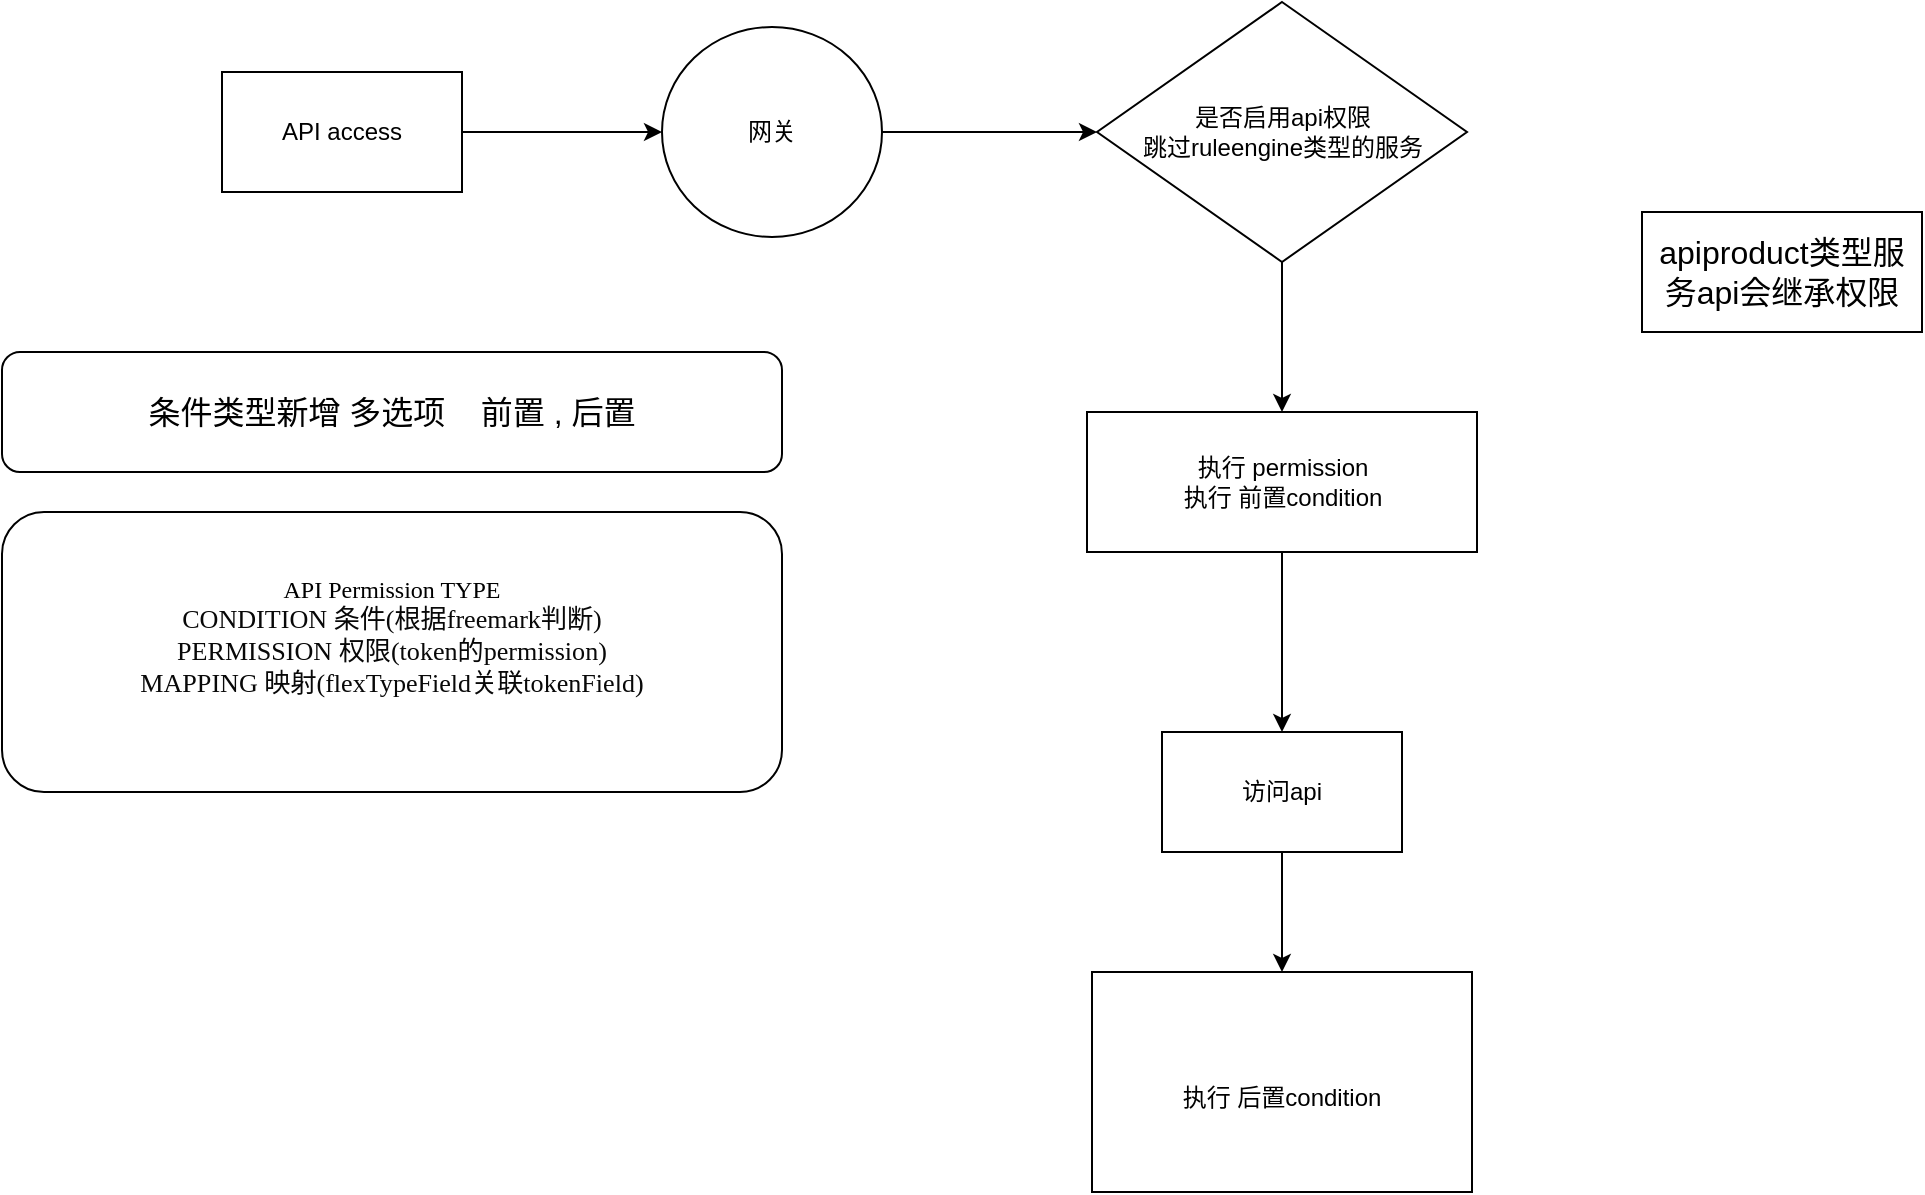 <mxfile version="21.1.5" type="github" pages="2">
  <diagram name="规则引擎" id="lMqXDjT0-Osc_c8zB9kQ">
    <mxGraphModel dx="1368" dy="854" grid="1" gridSize="10" guides="1" tooltips="1" connect="1" arrows="1" fold="1" page="1" pageScale="1" pageWidth="1920" pageHeight="1200" math="0" shadow="0">
      <root>
        <mxCell id="0" />
        <mxCell id="1" parent="0" />
        <mxCell id="nkRAWRB7QTpRWoVHKGXE-1" value="API access" style="rounded=0;whiteSpace=wrap;html=1;" parent="1" vertex="1">
          <mxGeometry x="170" y="65" width="120" height="60" as="geometry" />
        </mxCell>
        <mxCell id="nkRAWRB7QTpRWoVHKGXE-2" value="" style="endArrow=classic;html=1;rounded=0;exitX=1;exitY=0.5;exitDx=0;exitDy=0;entryX=0;entryY=0.5;entryDx=0;entryDy=0;" parent="1" source="nkRAWRB7QTpRWoVHKGXE-1" target="nkRAWRB7QTpRWoVHKGXE-4" edge="1">
          <mxGeometry width="50" height="50" relative="1" as="geometry">
            <mxPoint x="680" y="285" as="sourcePoint" />
            <mxPoint x="430" y="155" as="targetPoint" />
          </mxGeometry>
        </mxCell>
        <mxCell id="nkRAWRB7QTpRWoVHKGXE-9" value="" style="edgeStyle=orthogonalEdgeStyle;rounded=0;orthogonalLoop=1;jettySize=auto;html=1;" parent="1" source="nkRAWRB7QTpRWoVHKGXE-4" target="nkRAWRB7QTpRWoVHKGXE-8" edge="1">
          <mxGeometry relative="1" as="geometry" />
        </mxCell>
        <mxCell id="nkRAWRB7QTpRWoVHKGXE-4" value="网关" style="ellipse;whiteSpace=wrap;html=1;" parent="1" vertex="1">
          <mxGeometry x="390" y="42.5" width="110" height="105" as="geometry" />
        </mxCell>
        <mxCell id="nkRAWRB7QTpRWoVHKGXE-11" value="" style="edgeStyle=orthogonalEdgeStyle;rounded=0;orthogonalLoop=1;jettySize=auto;html=1;" parent="1" source="nkRAWRB7QTpRWoVHKGXE-8" target="nkRAWRB7QTpRWoVHKGXE-10" edge="1">
          <mxGeometry relative="1" as="geometry" />
        </mxCell>
        <mxCell id="nkRAWRB7QTpRWoVHKGXE-8" value="是否启用api权限&lt;br&gt;跳过ruleengine类型的服务" style="rhombus;whiteSpace=wrap;html=1;" parent="1" vertex="1">
          <mxGeometry x="607.5" y="30" width="185" height="130" as="geometry" />
        </mxCell>
        <mxCell id="Ies4CJbf-FAV-6-cfxqr-3" value="" style="edgeStyle=orthogonalEdgeStyle;rounded=0;orthogonalLoop=1;jettySize=auto;html=1;" parent="1" source="nkRAWRB7QTpRWoVHKGXE-10" target="Ies4CJbf-FAV-6-cfxqr-2" edge="1">
          <mxGeometry relative="1" as="geometry" />
        </mxCell>
        <mxCell id="nkRAWRB7QTpRWoVHKGXE-10" value="执行 permission&lt;br&gt;执行 前置condition&lt;br&gt;" style="whiteSpace=wrap;html=1;" parent="1" vertex="1">
          <mxGeometry x="602.5" y="235" width="195" height="70" as="geometry" />
        </mxCell>
        <mxCell id="Ies4CJbf-FAV-6-cfxqr-5" value="" style="edgeStyle=orthogonalEdgeStyle;rounded=0;orthogonalLoop=1;jettySize=auto;html=1;entryX=0.5;entryY=0;entryDx=0;entryDy=0;" parent="1" source="Ies4CJbf-FAV-6-cfxqr-2" target="Ies4CJbf-FAV-6-cfxqr-10" edge="1">
          <mxGeometry relative="1" as="geometry">
            <mxPoint x="700" y="525" as="targetPoint" />
          </mxGeometry>
        </mxCell>
        <mxCell id="Ies4CJbf-FAV-6-cfxqr-2" value="访问api" style="whiteSpace=wrap;html=1;" parent="1" vertex="1">
          <mxGeometry x="640" y="395" width="120" height="60" as="geometry" />
        </mxCell>
        <mxCell id="Ies4CJbf-FAV-6-cfxqr-6" value="API Permission TYPE&lt;br&gt;&lt;div style=&quot;background-color: rgb(255, 255, 255); color: rgb(8, 8, 8); font-size: 9.8pt;&quot;&gt;&lt;div&gt;CONDITION 条件(根据freemark判断)&lt;/div&gt;&lt;div&gt;&lt;div style=&quot;font-size: 9.8pt;&quot;&gt;&lt;div&gt;PERMISSION 权限(token的permission)&lt;/div&gt;&lt;div&gt;&lt;div style=&quot;font-size: 9.8pt;&quot;&gt;&lt;div&gt;MAPPING 映射(flexTypeField关联tokenField)&lt;/div&gt;&lt;div&gt;&lt;br&gt;&lt;/div&gt;&lt;/div&gt;&lt;/div&gt;&lt;/div&gt;&lt;/div&gt;&lt;/div&gt;" style="rounded=1;whiteSpace=wrap;html=1;fontFamily=Verdana;" parent="1" vertex="1">
          <mxGeometry x="60" y="285" width="390" height="140" as="geometry" />
        </mxCell>
        <mxCell id="Ies4CJbf-FAV-6-cfxqr-9" value="条件类型新增 多选项&amp;nbsp; &amp;nbsp; 前置 , 后置" style="rounded=1;whiteSpace=wrap;html=1;fontSize=16;" parent="1" vertex="1">
          <mxGeometry x="60" y="205" width="390" height="60" as="geometry" />
        </mxCell>
        <mxCell id="Ies4CJbf-FAV-6-cfxqr-10" value="&lt;br&gt;执行 后置condition&lt;br&gt;" style="whiteSpace=wrap;html=1;" parent="1" vertex="1">
          <mxGeometry x="605" y="515" width="190" height="110" as="geometry" />
        </mxCell>
        <mxCell id="Ies4CJbf-FAV-6-cfxqr-11" value="apiproduct类型服务api会继承权限&lt;br&gt;" style="rounded=0;whiteSpace=wrap;html=1;fontSize=16;" parent="1" vertex="1">
          <mxGeometry x="880" y="135" width="140" height="60" as="geometry" />
        </mxCell>
      </root>
    </mxGraphModel>
  </diagram>
  <diagram id="iqnnxUxoqkpFv0Z-_ecK" name="流程">
    <mxGraphModel dx="3995" dy="1841" grid="0" gridSize="10" guides="1" tooltips="1" connect="1" arrows="1" fold="1" page="1" pageScale="1" pageWidth="1169" pageHeight="827" math="0" shadow="0">
      <root>
        <mxCell id="0" />
        <mxCell id="1" parent="0" />
        <mxCell id="_8M5s9jNWxeY9qWyxaXj-8" value="&lt;div style=&quot;background-color: rgb(255, 255, 255); color: rgb(8, 8, 8); font-family: &amp;quot;Courier New&amp;quot;, monospace; font-size: 9.8pt;&quot;&gt;流程域&lt;br&gt;--&lt;br&gt;流程域编码&lt;span style=&quot;font-family:&#39;JetBrains Mono&#39;,monospace;&quot;&gt;/ID&lt;br&gt;&lt;/span&gt;流程域名称&lt;span style=&quot;font-family:&#39;JetBrains Mono&#39;,monospace;&quot;&gt;/Name&lt;br&gt;&lt;/span&gt;流程域所属类别&lt;span style=&quot;font-family:&#39;JetBrains Mono&#39;,monospace;&quot;&gt;/Category&lt;br&gt;&lt;/span&gt;流程域责任人&lt;span style=&quot;font-family:&#39;JetBrains Mono&#39;,monospace;&quot;&gt;/Owner&lt;br&gt;&lt;/span&gt;&lt;/div&gt;" style="whiteSpace=wrap;html=1;aspect=fixed;fontSize=16;" vertex="1" parent="1">
          <mxGeometry x="-2297" y="-798" width="185" height="185" as="geometry" />
        </mxCell>
        <mxCell id="_8M5s9jNWxeY9qWyxaXj-9" value="&lt;div style=&quot;background-color: rgb(255, 255, 255); color: rgb(8, 8, 8); font-family: &amp;quot;Courier New&amp;quot;, monospace; font-size: 9.8pt;&quot;&gt;流程组&lt;br&gt;--&lt;br&gt;流程组编码&lt;span style=&quot;font-family:&#39;JetBrains Mono&#39;,monospace;&quot;&gt;/ID&lt;br&gt;&lt;/span&gt;流程组名称&lt;span style=&quot;font-family:&#39;JetBrains Mono&#39;,monospace;&quot;&gt;/Name&lt;br&gt;&lt;/span&gt;流程组所属域&lt;span style=&quot;font-family:&#39;JetBrains Mono&#39;,monospace;&quot;&gt;/ProcessAreaId&lt;/span&gt;&lt;/div&gt;" style="rounded=0;whiteSpace=wrap;html=1;fontSize=16;" vertex="1" parent="1">
          <mxGeometry x="-2058" y="-802" width="230" height="159" as="geometry" />
        </mxCell>
        <mxCell id="_8M5s9jNWxeY9qWyxaXj-10" value="&lt;div style=&quot;background-color: rgb(255, 255, 255); color: rgb(8, 8, 8); font-family: &amp;quot;Courier New&amp;quot;, monospace; font-size: 9.8pt;&quot;&gt;流程&lt;br&gt;--&lt;br&gt;流程编码&lt;span style=&quot;font-family:&#39;JetBrains Mono&#39;,monospace;&quot;&gt;/ID&lt;br&gt;&lt;/span&gt;流程版本&lt;span style=&quot;font-family:&#39;JetBrains Mono&#39;,monospace;&quot;&gt;/VID&lt;br&gt;&lt;/span&gt;流程名称&lt;span style=&quot;font-family:&#39;JetBrains Mono&#39;,monospace;&quot;&gt;/Name&lt;br&gt;&lt;/span&gt;所属流程组&lt;span style=&quot;font-family:&#39;JetBrains Mono&#39;,monospace;&quot;&gt;/ProcessGroupID&lt;br&gt;&lt;/span&gt;流程责任人&lt;span style=&quot;font-family:&#39;JetBrains Mono&#39;,monospace;&quot;&gt;/Owner&lt;br&gt;&lt;/span&gt;流程所属部门&lt;span style=&quot;font-family:&#39;JetBrains Mono&#39;,monospace;&quot;&gt;/Department&lt;br&gt;&lt;/span&gt;流程生效日期&lt;span style=&quot;font-family:&#39;JetBrains Mono&#39;,monospace;&quot;&gt;/EffectiveFrom&lt;br&gt;&lt;/span&gt;流程目的&lt;span style=&quot;font-family:&#39;JetBrains Mono&#39;,monospace;&quot;&gt;/ProcessValue&lt;br&gt;&lt;/span&gt;适用范围&lt;span style=&quot;font-family:&#39;JetBrains Mono&#39;,monospace;&quot;&gt;/ProcessScope&lt;br&gt;&lt;/span&gt;流程场景&lt;span style=&quot;font-family:&#39;JetBrains Mono&#39;,monospace;&quot;&gt;/ProcessScenario&lt;br&gt;&lt;/span&gt;业务对象&lt;span style=&quot;font-family:&#39;JetBrains Mono&#39;,monospace;&quot;&gt;/BusinessObject&lt;br&gt;&lt;/span&gt;流程文件&lt;span style=&quot;font-family:&#39;JetBrains Mono&#39;,monospace;&quot;&gt;/ProcessFile&lt;br&gt;&lt;/span&gt;服务水平承诺&lt;span style=&quot;font-family:&#39;JetBrains Mono&#39;,monospace;&quot;&gt;/SLA&lt;/span&gt;&lt;/div&gt;" style="rounded=0;whiteSpace=wrap;html=1;fontSize=16;" vertex="1" parent="1">
          <mxGeometry x="-2297" y="-541" width="367" height="321" as="geometry" />
        </mxCell>
        <mxCell id="_8M5s9jNWxeY9qWyxaXj-11" value="&lt;div style=&quot;background-color: rgb(255, 255, 255); color: rgb(8, 8, 8); font-family: &amp;quot;Courier New&amp;quot;, monospace; font-size: 9.8pt;&quot;&gt;端到端流程模型&lt;br&gt;--&lt;br&gt;流程编码&lt;span style=&quot;font-family:&#39;JetBrains Mono&#39;,monospace;&quot;&gt;/ID&lt;br&gt;&lt;/span&gt;流程版本&lt;span style=&quot;font-family:&#39;JetBrains Mono&#39;,monospace;&quot;&gt;/VID&lt;br&gt;&lt;/span&gt;流程名称&lt;span style=&quot;font-family:&#39;JetBrains Mono&#39;,monospace;&quot;&gt;/Name&lt;br&gt;&lt;/span&gt;女级流程&lt;span style=&quot;font-family:&#39;JetBrains Mono&#39;,monospace;&quot;&gt;ID/ParentProcessID&lt;br&gt;&lt;/span&gt;流程责任人&lt;span style=&quot;font-family:&#39;JetBrains Mono&#39;,monospace;&quot;&gt;/Owner&lt;br&gt;&lt;/span&gt;流程所属横向组织&lt;span style=&quot;font-family:&#39;JetBrains Mono&#39;,monospace;&quot;&gt;/HorizontalOrganization&lt;br&gt;&lt;/span&gt;流程生效日期&lt;span style=&quot;font-family:&#39;JetBrains Mono&#39;,monospace;&quot;&gt;/EffectiveFrom&lt;br&gt;&lt;/span&gt;流程目的&lt;span style=&quot;font-family:&#39;JetBrains Mono&#39;,monospace;&quot;&gt;/ProcessValue&lt;br&gt;&lt;/span&gt;流程文件&lt;span style=&quot;font-family:&#39;JetBrains Mono&#39;,monospace;&quot;&gt;/ProcessFile&lt;br&gt;&lt;/span&gt;职能流程串&lt;span style=&quot;font-family:&#39;JetBrains Mono&#39;,monospace;&quot;&gt;/ChildProcessesChain&lt;br&gt;&lt;/span&gt;服务水平承诺&lt;span style=&quot;font-family:&#39;JetBrains Mono&#39;,monospace;&quot;&gt;/SLA&lt;/span&gt;&lt;/div&gt;" style="rounded=0;whiteSpace=wrap;html=1;fontSize=16;" vertex="1" parent="1">
          <mxGeometry x="-1873" y="-586" width="375" height="268" as="geometry" />
        </mxCell>
      </root>
    </mxGraphModel>
  </diagram>
</mxfile>
